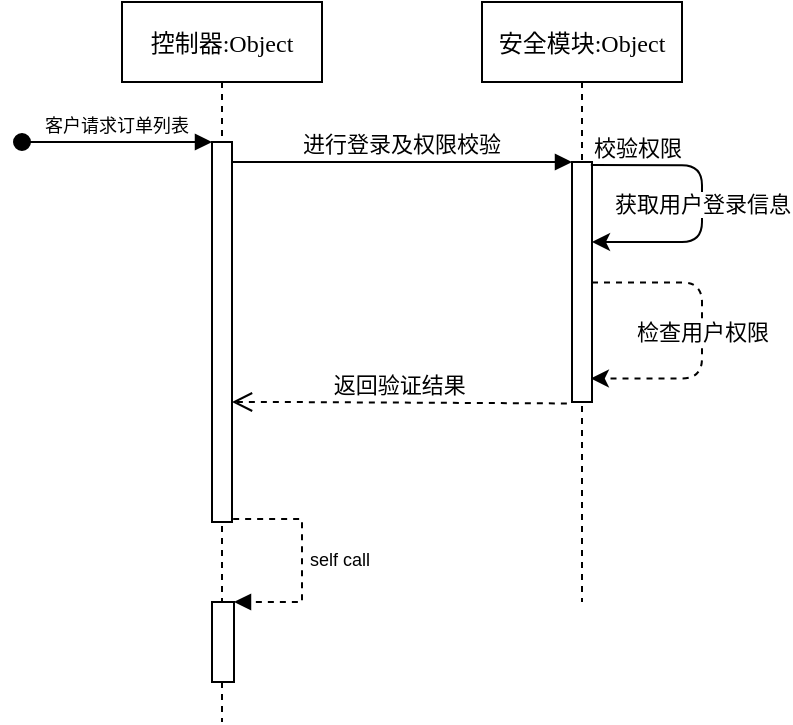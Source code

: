 <mxfile version="14.5.8" type="github">
  <diagram id="kgpKYQtTHZ0yAKxKKP6v" name="Page-1">
    <mxGraphModel dx="813" dy="454" grid="1" gridSize="10" guides="1" tooltips="1" connect="1" arrows="1" fold="1" page="1" pageScale="1" pageWidth="850" pageHeight="1100" math="0" shadow="0">
      <root>
        <mxCell id="0" />
        <mxCell id="1" parent="0" />
        <mxCell id="3nuBFxr9cyL0pnOWT2aG-1" value="控制器:Object" style="shape=umlLifeline;perimeter=lifelinePerimeter;container=1;collapsible=0;recursiveResize=0;rounded=0;shadow=0;strokeWidth=1;fontFamily=Lucida Console;" parent="1" vertex="1">
          <mxGeometry x="120" y="80" width="100" height="360" as="geometry" />
        </mxCell>
        <mxCell id="3nuBFxr9cyL0pnOWT2aG-2" value="" style="points=[];perimeter=orthogonalPerimeter;rounded=0;shadow=0;strokeWidth=1;" parent="3nuBFxr9cyL0pnOWT2aG-1" vertex="1">
          <mxGeometry x="45" y="70" width="10" height="190" as="geometry" />
        </mxCell>
        <mxCell id="3nuBFxr9cyL0pnOWT2aG-3" value="客户请求订单列表" style="verticalAlign=bottom;startArrow=oval;endArrow=block;startSize=8;shadow=0;strokeWidth=1;fontSize=9;fontFamily=Helvetica;" parent="3nuBFxr9cyL0pnOWT2aG-1" target="3nuBFxr9cyL0pnOWT2aG-2" edge="1">
          <mxGeometry relative="1" as="geometry">
            <mxPoint x="-50" y="70" as="sourcePoint" />
          </mxGeometry>
        </mxCell>
        <mxCell id="yMKjEUQqUUkRsetRZOTS-14" value="" style="html=1;points=[];perimeter=orthogonalPerimeter;fontFamily=Helvetica;fontSize=9;imageWidth=24;imageHeight=24;" vertex="1" parent="3nuBFxr9cyL0pnOWT2aG-1">
          <mxGeometry x="45" y="300" width="11" height="40" as="geometry" />
        </mxCell>
        <mxCell id="yMKjEUQqUUkRsetRZOTS-15" value="self call" style="edgeStyle=orthogonalEdgeStyle;html=1;align=left;spacingLeft=2;endArrow=block;rounded=0;entryX=1;entryY=0;dashed=1;fontFamily=Helvetica;fontSize=9;exitX=1.057;exitY=0.992;exitDx=0;exitDy=0;exitPerimeter=0;" edge="1" target="yMKjEUQqUUkRsetRZOTS-14" parent="3nuBFxr9cyL0pnOWT2aG-1" source="3nuBFxr9cyL0pnOWT2aG-2">
          <mxGeometry relative="1" as="geometry">
            <mxPoint x="45" y="300" as="sourcePoint" />
            <Array as="points">
              <mxPoint x="90" y="259" />
              <mxPoint x="90" y="300" />
            </Array>
          </mxGeometry>
        </mxCell>
        <mxCell id="3nuBFxr9cyL0pnOWT2aG-5" value="安全模块:Object" style="shape=umlLifeline;perimeter=lifelinePerimeter;container=1;collapsible=0;recursiveResize=0;rounded=0;shadow=0;strokeWidth=1;fontFamily=Lucida Console;" parent="1" vertex="1">
          <mxGeometry x="300" y="80" width="100" height="300" as="geometry" />
        </mxCell>
        <mxCell id="3nuBFxr9cyL0pnOWT2aG-6" value="" style="points=[];perimeter=orthogonalPerimeter;rounded=0;shadow=0;strokeWidth=1;" parent="3nuBFxr9cyL0pnOWT2aG-5" vertex="1">
          <mxGeometry x="45" y="80" width="10" height="120" as="geometry" />
        </mxCell>
        <mxCell id="yMKjEUQqUUkRsetRZOTS-1" value="" style="endArrow=classic;html=1;fontFamily=Helvetica;fontSize=9;exitX=0.943;exitY=0.013;exitDx=0;exitDy=0;exitPerimeter=0;edgeStyle=orthogonalEdgeStyle;" edge="1" parent="3nuBFxr9cyL0pnOWT2aG-5" source="3nuBFxr9cyL0pnOWT2aG-6" target="3nuBFxr9cyL0pnOWT2aG-6">
          <mxGeometry relative="1" as="geometry">
            <mxPoint x="-50" y="170" as="sourcePoint" />
            <mxPoint x="240" y="120" as="targetPoint" />
            <Array as="points">
              <mxPoint x="110" y="82" />
              <mxPoint x="110" y="120" />
            </Array>
          </mxGeometry>
        </mxCell>
        <mxCell id="yMKjEUQqUUkRsetRZOTS-2" value="获取用户登录信息" style="edgeLabel;resizable=0;html=1;align=center;verticalAlign=middle;" connectable="0" vertex="1" parent="yMKjEUQqUUkRsetRZOTS-1">
          <mxGeometry relative="1" as="geometry" />
        </mxCell>
        <mxCell id="yMKjEUQqUUkRsetRZOTS-3" value="校验权限" style="edgeLabel;resizable=0;html=1;align=left;verticalAlign=bottom;" connectable="0" vertex="1" parent="yMKjEUQqUUkRsetRZOTS-1">
          <mxGeometry x="-1" relative="1" as="geometry" />
        </mxCell>
        <mxCell id="yMKjEUQqUUkRsetRZOTS-12" value="" style="endArrow=classic;html=1;dashed=1;fontFamily=Helvetica;fontSize=9;exitX=1;exitY=0.502;exitDx=0;exitDy=0;exitPerimeter=0;edgeStyle=orthogonalEdgeStyle;entryX=0.943;entryY=0.902;entryDx=0;entryDy=0;entryPerimeter=0;" edge="1" parent="3nuBFxr9cyL0pnOWT2aG-5" source="3nuBFxr9cyL0pnOWT2aG-6" target="3nuBFxr9cyL0pnOWT2aG-6">
          <mxGeometry relative="1" as="geometry">
            <mxPoint x="75" y="140" as="sourcePoint" />
            <mxPoint x="200" y="190" as="targetPoint" />
            <Array as="points">
              <mxPoint x="110" y="140" />
              <mxPoint x="110" y="188" />
            </Array>
          </mxGeometry>
        </mxCell>
        <mxCell id="yMKjEUQqUUkRsetRZOTS-13" value="检查用户权限&lt;br&gt;" style="edgeLabel;resizable=0;html=1;align=center;verticalAlign=middle;" connectable="0" vertex="1" parent="yMKjEUQqUUkRsetRZOTS-12">
          <mxGeometry relative="1" as="geometry" />
        </mxCell>
        <mxCell id="3nuBFxr9cyL0pnOWT2aG-7" value="返回验证结果" style="verticalAlign=bottom;endArrow=open;dashed=1;endSize=8;shadow=0;strokeWidth=1;exitX=-0.257;exitY=1.006;exitDx=0;exitDy=0;exitPerimeter=0;" parent="1" source="3nuBFxr9cyL0pnOWT2aG-6" target="3nuBFxr9cyL0pnOWT2aG-2" edge="1">
          <mxGeometry relative="1" as="geometry">
            <mxPoint x="275" y="236" as="targetPoint" />
            <mxPoint x="340" y="210" as="sourcePoint" />
            <Array as="points">
              <mxPoint x="200" y="280" />
            </Array>
          </mxGeometry>
        </mxCell>
        <mxCell id="3nuBFxr9cyL0pnOWT2aG-8" value="进行登录及权限校验" style="verticalAlign=bottom;endArrow=block;entryX=0;entryY=0;shadow=0;strokeWidth=1;" parent="1" source="3nuBFxr9cyL0pnOWT2aG-2" target="3nuBFxr9cyL0pnOWT2aG-6" edge="1">
          <mxGeometry relative="1" as="geometry">
            <mxPoint x="275" y="160" as="sourcePoint" />
          </mxGeometry>
        </mxCell>
      </root>
    </mxGraphModel>
  </diagram>
</mxfile>
